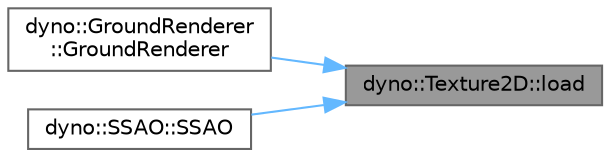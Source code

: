 digraph "dyno::Texture2D::load"
{
 // LATEX_PDF_SIZE
  bgcolor="transparent";
  edge [fontname=Helvetica,fontsize=10,labelfontname=Helvetica,labelfontsize=10];
  node [fontname=Helvetica,fontsize=10,shape=box,height=0.2,width=0.4];
  rankdir="RL";
  Node1 [id="Node000001",label="dyno::Texture2D::load",height=0.2,width=0.4,color="gray40", fillcolor="grey60", style="filled", fontcolor="black",tooltip=" "];
  Node1 -> Node2 [id="edge1_Node000001_Node000002",dir="back",color="steelblue1",style="solid",tooltip=" "];
  Node2 [id="Node000002",label="dyno::GroundRenderer\l::GroundRenderer",height=0.2,width=0.4,color="grey40", fillcolor="white", style="filled",URL="$classdyno_1_1_ground_renderer.html#af77174d5470cd0ee28f19001ac59d867",tooltip=" "];
  Node1 -> Node3 [id="edge2_Node000001_Node000003",dir="back",color="steelblue1",style="solid",tooltip=" "];
  Node3 [id="Node000003",label="dyno::SSAO::SSAO",height=0.2,width=0.4,color="grey40", fillcolor="white", style="filled",URL="$classdyno_1_1_s_s_a_o.html#ab7b9a49826fb8271e6a08652f79f83ec",tooltip=" "];
}
